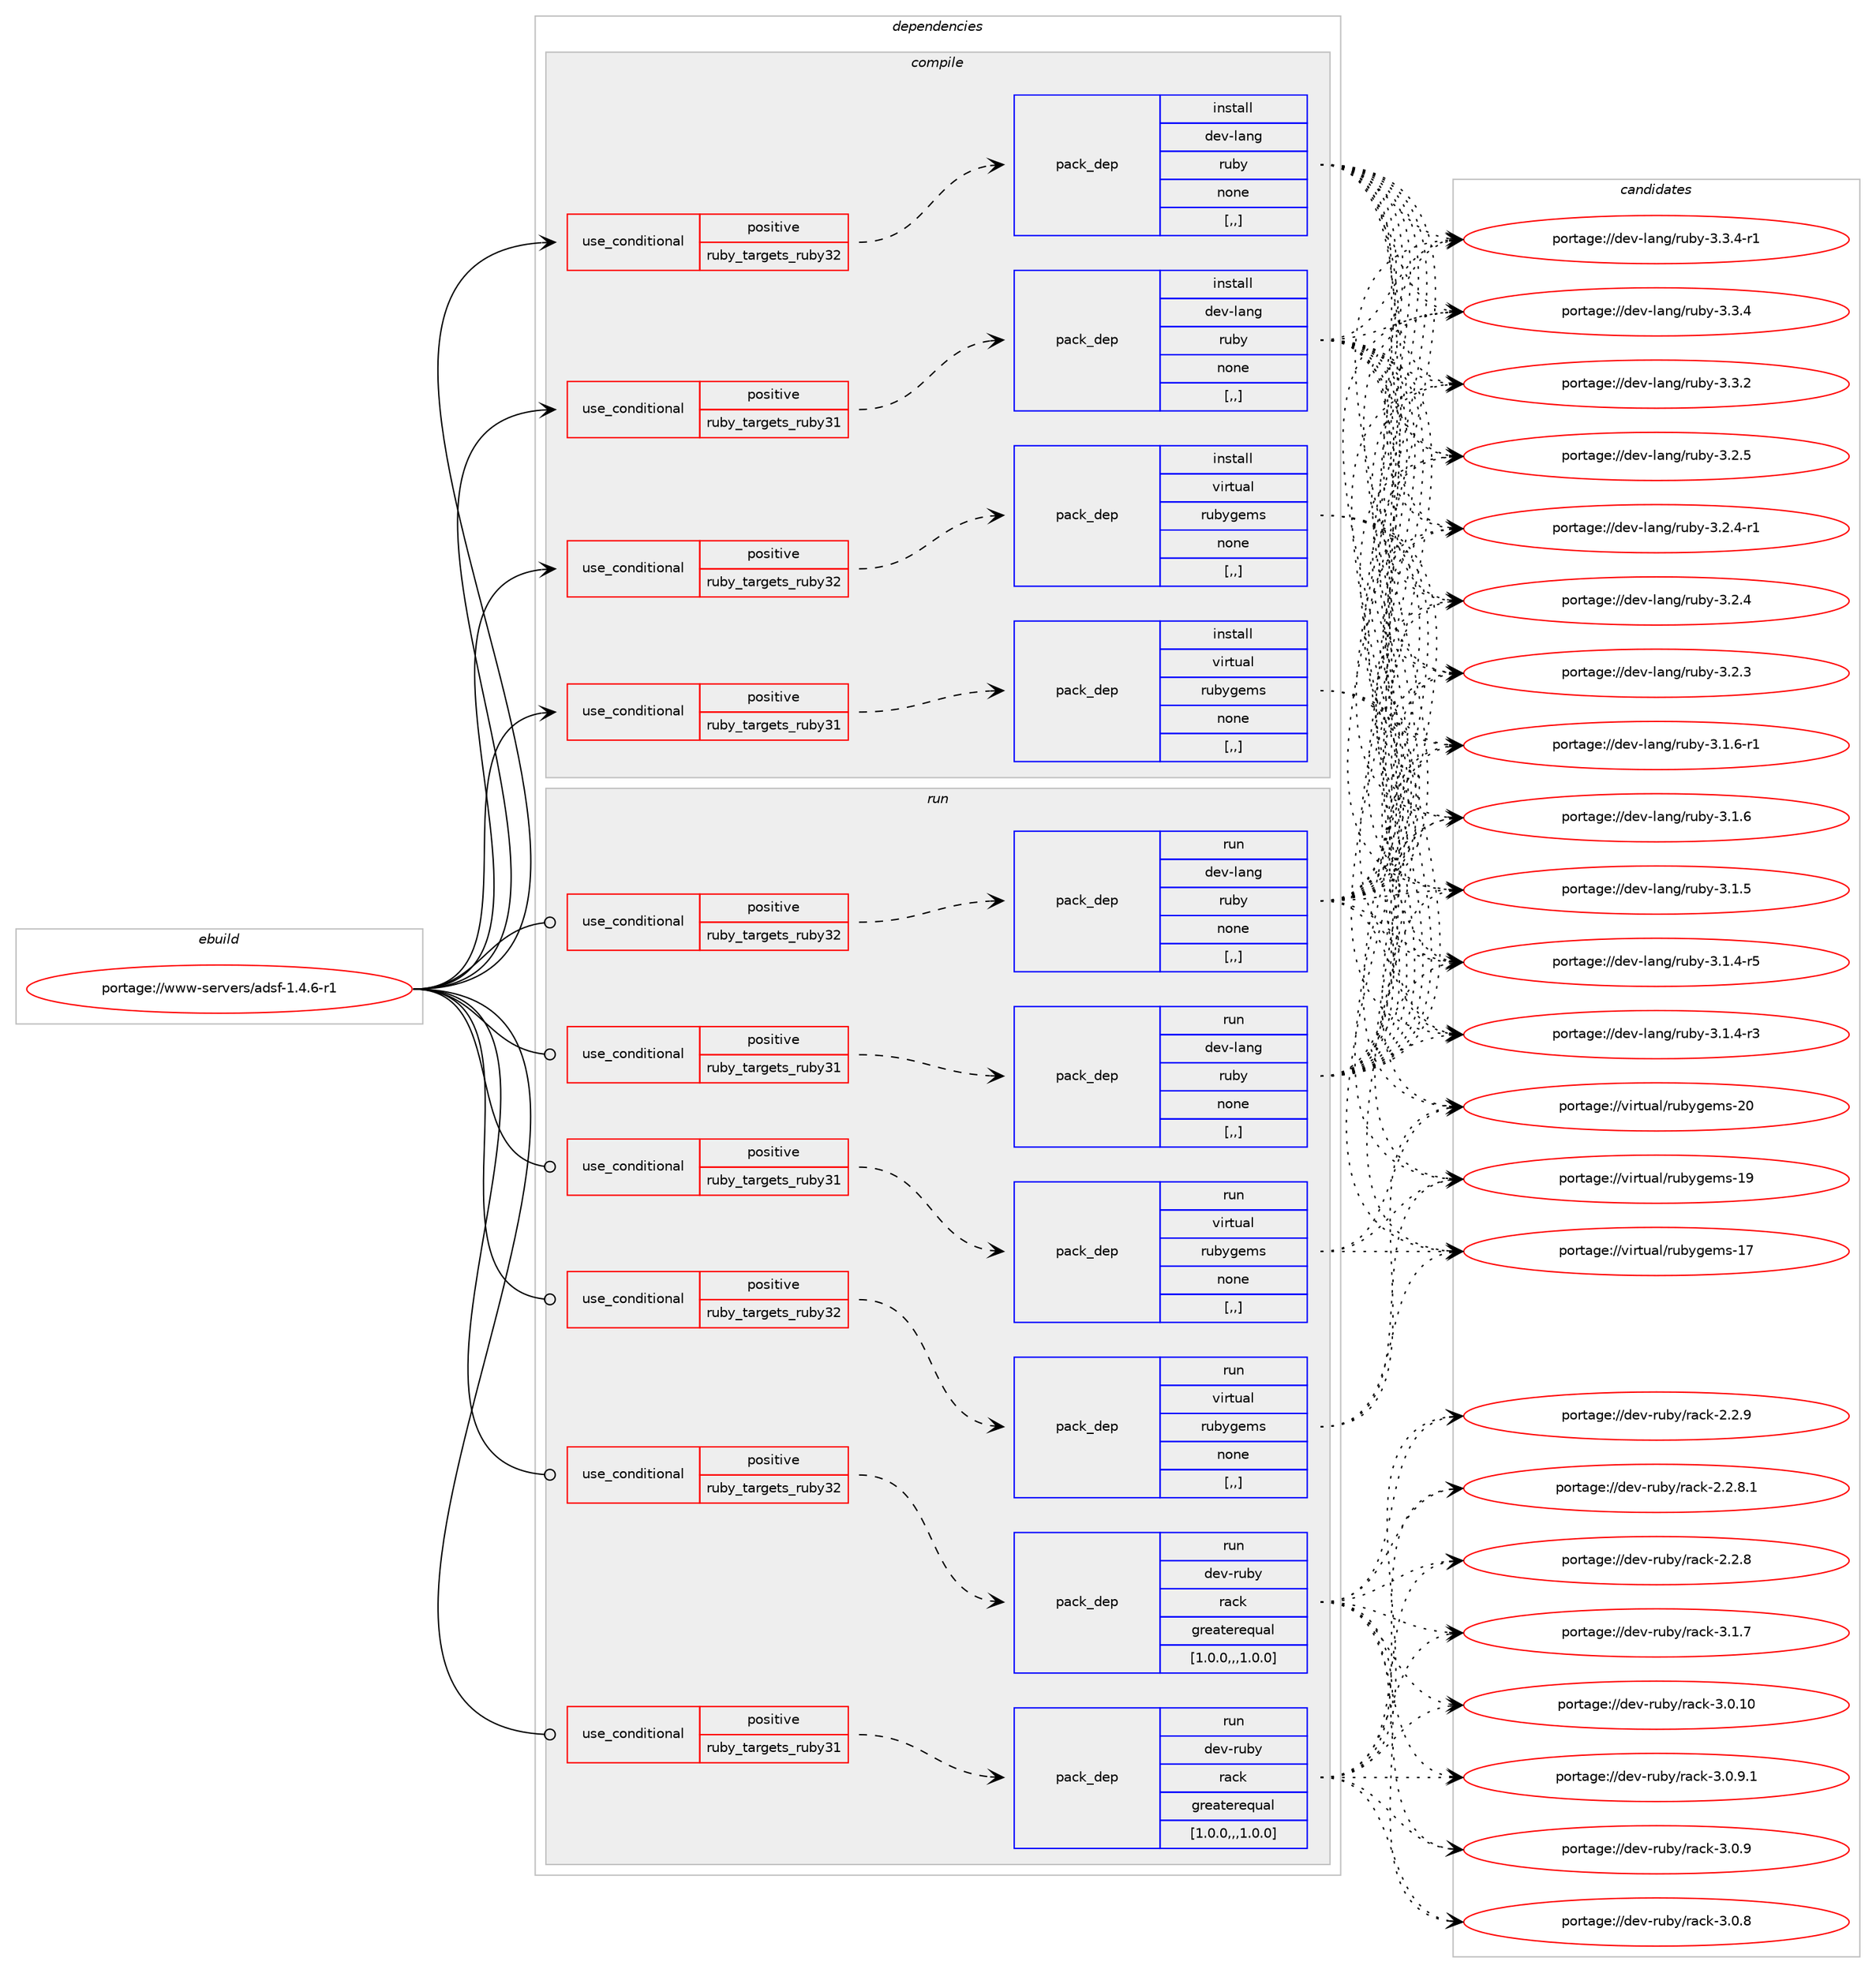 digraph prolog {

# *************
# Graph options
# *************

newrank=true;
concentrate=true;
compound=true;
graph [rankdir=LR,fontname=Helvetica,fontsize=10,ranksep=1.5];#, ranksep=2.5, nodesep=0.2];
edge  [arrowhead=vee];
node  [fontname=Helvetica,fontsize=10];

# **********
# The ebuild
# **********

subgraph cluster_leftcol {
color=gray;
label=<<i>ebuild</i>>;
id [label="portage://www-servers/adsf-1.4.6-r1", color=red, width=4, href="../www-servers/adsf-1.4.6-r1.svg"];
}

# ****************
# The dependencies
# ****************

subgraph cluster_midcol {
color=gray;
label=<<i>dependencies</i>>;
subgraph cluster_compile {
fillcolor="#eeeeee";
style=filled;
label=<<i>compile</i>>;
subgraph cond120440 {
dependency452683 [label=<<TABLE BORDER="0" CELLBORDER="1" CELLSPACING="0" CELLPADDING="4"><TR><TD ROWSPAN="3" CELLPADDING="10">use_conditional</TD></TR><TR><TD>positive</TD></TR><TR><TD>ruby_targets_ruby31</TD></TR></TABLE>>, shape=none, color=red];
subgraph pack328877 {
dependency452684 [label=<<TABLE BORDER="0" CELLBORDER="1" CELLSPACING="0" CELLPADDING="4" WIDTH="220"><TR><TD ROWSPAN="6" CELLPADDING="30">pack_dep</TD></TR><TR><TD WIDTH="110">install</TD></TR><TR><TD>dev-lang</TD></TR><TR><TD>ruby</TD></TR><TR><TD>none</TD></TR><TR><TD>[,,]</TD></TR></TABLE>>, shape=none, color=blue];
}
dependency452683:e -> dependency452684:w [weight=20,style="dashed",arrowhead="vee"];
}
id:e -> dependency452683:w [weight=20,style="solid",arrowhead="vee"];
subgraph cond120441 {
dependency452685 [label=<<TABLE BORDER="0" CELLBORDER="1" CELLSPACING="0" CELLPADDING="4"><TR><TD ROWSPAN="3" CELLPADDING="10">use_conditional</TD></TR><TR><TD>positive</TD></TR><TR><TD>ruby_targets_ruby31</TD></TR></TABLE>>, shape=none, color=red];
subgraph pack328878 {
dependency452686 [label=<<TABLE BORDER="0" CELLBORDER="1" CELLSPACING="0" CELLPADDING="4" WIDTH="220"><TR><TD ROWSPAN="6" CELLPADDING="30">pack_dep</TD></TR><TR><TD WIDTH="110">install</TD></TR><TR><TD>virtual</TD></TR><TR><TD>rubygems</TD></TR><TR><TD>none</TD></TR><TR><TD>[,,]</TD></TR></TABLE>>, shape=none, color=blue];
}
dependency452685:e -> dependency452686:w [weight=20,style="dashed",arrowhead="vee"];
}
id:e -> dependency452685:w [weight=20,style="solid",arrowhead="vee"];
subgraph cond120442 {
dependency452687 [label=<<TABLE BORDER="0" CELLBORDER="1" CELLSPACING="0" CELLPADDING="4"><TR><TD ROWSPAN="3" CELLPADDING="10">use_conditional</TD></TR><TR><TD>positive</TD></TR><TR><TD>ruby_targets_ruby32</TD></TR></TABLE>>, shape=none, color=red];
subgraph pack328879 {
dependency452688 [label=<<TABLE BORDER="0" CELLBORDER="1" CELLSPACING="0" CELLPADDING="4" WIDTH="220"><TR><TD ROWSPAN="6" CELLPADDING="30">pack_dep</TD></TR><TR><TD WIDTH="110">install</TD></TR><TR><TD>dev-lang</TD></TR><TR><TD>ruby</TD></TR><TR><TD>none</TD></TR><TR><TD>[,,]</TD></TR></TABLE>>, shape=none, color=blue];
}
dependency452687:e -> dependency452688:w [weight=20,style="dashed",arrowhead="vee"];
}
id:e -> dependency452687:w [weight=20,style="solid",arrowhead="vee"];
subgraph cond120443 {
dependency452689 [label=<<TABLE BORDER="0" CELLBORDER="1" CELLSPACING="0" CELLPADDING="4"><TR><TD ROWSPAN="3" CELLPADDING="10">use_conditional</TD></TR><TR><TD>positive</TD></TR><TR><TD>ruby_targets_ruby32</TD></TR></TABLE>>, shape=none, color=red];
subgraph pack328880 {
dependency452690 [label=<<TABLE BORDER="0" CELLBORDER="1" CELLSPACING="0" CELLPADDING="4" WIDTH="220"><TR><TD ROWSPAN="6" CELLPADDING="30">pack_dep</TD></TR><TR><TD WIDTH="110">install</TD></TR><TR><TD>virtual</TD></TR><TR><TD>rubygems</TD></TR><TR><TD>none</TD></TR><TR><TD>[,,]</TD></TR></TABLE>>, shape=none, color=blue];
}
dependency452689:e -> dependency452690:w [weight=20,style="dashed",arrowhead="vee"];
}
id:e -> dependency452689:w [weight=20,style="solid",arrowhead="vee"];
}
subgraph cluster_compileandrun {
fillcolor="#eeeeee";
style=filled;
label=<<i>compile and run</i>>;
}
subgraph cluster_run {
fillcolor="#eeeeee";
style=filled;
label=<<i>run</i>>;
subgraph cond120444 {
dependency452691 [label=<<TABLE BORDER="0" CELLBORDER="1" CELLSPACING="0" CELLPADDING="4"><TR><TD ROWSPAN="3" CELLPADDING="10">use_conditional</TD></TR><TR><TD>positive</TD></TR><TR><TD>ruby_targets_ruby31</TD></TR></TABLE>>, shape=none, color=red];
subgraph pack328881 {
dependency452692 [label=<<TABLE BORDER="0" CELLBORDER="1" CELLSPACING="0" CELLPADDING="4" WIDTH="220"><TR><TD ROWSPAN="6" CELLPADDING="30">pack_dep</TD></TR><TR><TD WIDTH="110">run</TD></TR><TR><TD>dev-lang</TD></TR><TR><TD>ruby</TD></TR><TR><TD>none</TD></TR><TR><TD>[,,]</TD></TR></TABLE>>, shape=none, color=blue];
}
dependency452691:e -> dependency452692:w [weight=20,style="dashed",arrowhead="vee"];
}
id:e -> dependency452691:w [weight=20,style="solid",arrowhead="odot"];
subgraph cond120445 {
dependency452693 [label=<<TABLE BORDER="0" CELLBORDER="1" CELLSPACING="0" CELLPADDING="4"><TR><TD ROWSPAN="3" CELLPADDING="10">use_conditional</TD></TR><TR><TD>positive</TD></TR><TR><TD>ruby_targets_ruby31</TD></TR></TABLE>>, shape=none, color=red];
subgraph pack328882 {
dependency452694 [label=<<TABLE BORDER="0" CELLBORDER="1" CELLSPACING="0" CELLPADDING="4" WIDTH="220"><TR><TD ROWSPAN="6" CELLPADDING="30">pack_dep</TD></TR><TR><TD WIDTH="110">run</TD></TR><TR><TD>dev-ruby</TD></TR><TR><TD>rack</TD></TR><TR><TD>greaterequal</TD></TR><TR><TD>[1.0.0,,,1.0.0]</TD></TR></TABLE>>, shape=none, color=blue];
}
dependency452693:e -> dependency452694:w [weight=20,style="dashed",arrowhead="vee"];
}
id:e -> dependency452693:w [weight=20,style="solid",arrowhead="odot"];
subgraph cond120446 {
dependency452695 [label=<<TABLE BORDER="0" CELLBORDER="1" CELLSPACING="0" CELLPADDING="4"><TR><TD ROWSPAN="3" CELLPADDING="10">use_conditional</TD></TR><TR><TD>positive</TD></TR><TR><TD>ruby_targets_ruby31</TD></TR></TABLE>>, shape=none, color=red];
subgraph pack328883 {
dependency452696 [label=<<TABLE BORDER="0" CELLBORDER="1" CELLSPACING="0" CELLPADDING="4" WIDTH="220"><TR><TD ROWSPAN="6" CELLPADDING="30">pack_dep</TD></TR><TR><TD WIDTH="110">run</TD></TR><TR><TD>virtual</TD></TR><TR><TD>rubygems</TD></TR><TR><TD>none</TD></TR><TR><TD>[,,]</TD></TR></TABLE>>, shape=none, color=blue];
}
dependency452695:e -> dependency452696:w [weight=20,style="dashed",arrowhead="vee"];
}
id:e -> dependency452695:w [weight=20,style="solid",arrowhead="odot"];
subgraph cond120447 {
dependency452697 [label=<<TABLE BORDER="0" CELLBORDER="1" CELLSPACING="0" CELLPADDING="4"><TR><TD ROWSPAN="3" CELLPADDING="10">use_conditional</TD></TR><TR><TD>positive</TD></TR><TR><TD>ruby_targets_ruby32</TD></TR></TABLE>>, shape=none, color=red];
subgraph pack328884 {
dependency452698 [label=<<TABLE BORDER="0" CELLBORDER="1" CELLSPACING="0" CELLPADDING="4" WIDTH="220"><TR><TD ROWSPAN="6" CELLPADDING="30">pack_dep</TD></TR><TR><TD WIDTH="110">run</TD></TR><TR><TD>dev-lang</TD></TR><TR><TD>ruby</TD></TR><TR><TD>none</TD></TR><TR><TD>[,,]</TD></TR></TABLE>>, shape=none, color=blue];
}
dependency452697:e -> dependency452698:w [weight=20,style="dashed",arrowhead="vee"];
}
id:e -> dependency452697:w [weight=20,style="solid",arrowhead="odot"];
subgraph cond120448 {
dependency452699 [label=<<TABLE BORDER="0" CELLBORDER="1" CELLSPACING="0" CELLPADDING="4"><TR><TD ROWSPAN="3" CELLPADDING="10">use_conditional</TD></TR><TR><TD>positive</TD></TR><TR><TD>ruby_targets_ruby32</TD></TR></TABLE>>, shape=none, color=red];
subgraph pack328885 {
dependency452700 [label=<<TABLE BORDER="0" CELLBORDER="1" CELLSPACING="0" CELLPADDING="4" WIDTH="220"><TR><TD ROWSPAN="6" CELLPADDING="30">pack_dep</TD></TR><TR><TD WIDTH="110">run</TD></TR><TR><TD>dev-ruby</TD></TR><TR><TD>rack</TD></TR><TR><TD>greaterequal</TD></TR><TR><TD>[1.0.0,,,1.0.0]</TD></TR></TABLE>>, shape=none, color=blue];
}
dependency452699:e -> dependency452700:w [weight=20,style="dashed",arrowhead="vee"];
}
id:e -> dependency452699:w [weight=20,style="solid",arrowhead="odot"];
subgraph cond120449 {
dependency452701 [label=<<TABLE BORDER="0" CELLBORDER="1" CELLSPACING="0" CELLPADDING="4"><TR><TD ROWSPAN="3" CELLPADDING="10">use_conditional</TD></TR><TR><TD>positive</TD></TR><TR><TD>ruby_targets_ruby32</TD></TR></TABLE>>, shape=none, color=red];
subgraph pack328886 {
dependency452702 [label=<<TABLE BORDER="0" CELLBORDER="1" CELLSPACING="0" CELLPADDING="4" WIDTH="220"><TR><TD ROWSPAN="6" CELLPADDING="30">pack_dep</TD></TR><TR><TD WIDTH="110">run</TD></TR><TR><TD>virtual</TD></TR><TR><TD>rubygems</TD></TR><TR><TD>none</TD></TR><TR><TD>[,,]</TD></TR></TABLE>>, shape=none, color=blue];
}
dependency452701:e -> dependency452702:w [weight=20,style="dashed",arrowhead="vee"];
}
id:e -> dependency452701:w [weight=20,style="solid",arrowhead="odot"];
}
}

# **************
# The candidates
# **************

subgraph cluster_choices {
rank=same;
color=gray;
label=<<i>candidates</i>>;

subgraph choice328877 {
color=black;
nodesep=1;
choice100101118451089711010347114117981214551465146524511449 [label="portage://dev-lang/ruby-3.3.4-r1", color=red, width=4,href="../dev-lang/ruby-3.3.4-r1.svg"];
choice10010111845108971101034711411798121455146514652 [label="portage://dev-lang/ruby-3.3.4", color=red, width=4,href="../dev-lang/ruby-3.3.4.svg"];
choice10010111845108971101034711411798121455146514650 [label="portage://dev-lang/ruby-3.3.2", color=red, width=4,href="../dev-lang/ruby-3.3.2.svg"];
choice10010111845108971101034711411798121455146504653 [label="portage://dev-lang/ruby-3.2.5", color=red, width=4,href="../dev-lang/ruby-3.2.5.svg"];
choice100101118451089711010347114117981214551465046524511449 [label="portage://dev-lang/ruby-3.2.4-r1", color=red, width=4,href="../dev-lang/ruby-3.2.4-r1.svg"];
choice10010111845108971101034711411798121455146504652 [label="portage://dev-lang/ruby-3.2.4", color=red, width=4,href="../dev-lang/ruby-3.2.4.svg"];
choice10010111845108971101034711411798121455146504651 [label="portage://dev-lang/ruby-3.2.3", color=red, width=4,href="../dev-lang/ruby-3.2.3.svg"];
choice100101118451089711010347114117981214551464946544511449 [label="portage://dev-lang/ruby-3.1.6-r1", color=red, width=4,href="../dev-lang/ruby-3.1.6-r1.svg"];
choice10010111845108971101034711411798121455146494654 [label="portage://dev-lang/ruby-3.1.6", color=red, width=4,href="../dev-lang/ruby-3.1.6.svg"];
choice10010111845108971101034711411798121455146494653 [label="portage://dev-lang/ruby-3.1.5", color=red, width=4,href="../dev-lang/ruby-3.1.5.svg"];
choice100101118451089711010347114117981214551464946524511453 [label="portage://dev-lang/ruby-3.1.4-r5", color=red, width=4,href="../dev-lang/ruby-3.1.4-r5.svg"];
choice100101118451089711010347114117981214551464946524511451 [label="portage://dev-lang/ruby-3.1.4-r3", color=red, width=4,href="../dev-lang/ruby-3.1.4-r3.svg"];
dependency452684:e -> choice100101118451089711010347114117981214551465146524511449:w [style=dotted,weight="100"];
dependency452684:e -> choice10010111845108971101034711411798121455146514652:w [style=dotted,weight="100"];
dependency452684:e -> choice10010111845108971101034711411798121455146514650:w [style=dotted,weight="100"];
dependency452684:e -> choice10010111845108971101034711411798121455146504653:w [style=dotted,weight="100"];
dependency452684:e -> choice100101118451089711010347114117981214551465046524511449:w [style=dotted,weight="100"];
dependency452684:e -> choice10010111845108971101034711411798121455146504652:w [style=dotted,weight="100"];
dependency452684:e -> choice10010111845108971101034711411798121455146504651:w [style=dotted,weight="100"];
dependency452684:e -> choice100101118451089711010347114117981214551464946544511449:w [style=dotted,weight="100"];
dependency452684:e -> choice10010111845108971101034711411798121455146494654:w [style=dotted,weight="100"];
dependency452684:e -> choice10010111845108971101034711411798121455146494653:w [style=dotted,weight="100"];
dependency452684:e -> choice100101118451089711010347114117981214551464946524511453:w [style=dotted,weight="100"];
dependency452684:e -> choice100101118451089711010347114117981214551464946524511451:w [style=dotted,weight="100"];
}
subgraph choice328878 {
color=black;
nodesep=1;
choice118105114116117971084711411798121103101109115455048 [label="portage://virtual/rubygems-20", color=red, width=4,href="../virtual/rubygems-20.svg"];
choice118105114116117971084711411798121103101109115454957 [label="portage://virtual/rubygems-19", color=red, width=4,href="../virtual/rubygems-19.svg"];
choice118105114116117971084711411798121103101109115454955 [label="portage://virtual/rubygems-17", color=red, width=4,href="../virtual/rubygems-17.svg"];
dependency452686:e -> choice118105114116117971084711411798121103101109115455048:w [style=dotted,weight="100"];
dependency452686:e -> choice118105114116117971084711411798121103101109115454957:w [style=dotted,weight="100"];
dependency452686:e -> choice118105114116117971084711411798121103101109115454955:w [style=dotted,weight="100"];
}
subgraph choice328879 {
color=black;
nodesep=1;
choice100101118451089711010347114117981214551465146524511449 [label="portage://dev-lang/ruby-3.3.4-r1", color=red, width=4,href="../dev-lang/ruby-3.3.4-r1.svg"];
choice10010111845108971101034711411798121455146514652 [label="portage://dev-lang/ruby-3.3.4", color=red, width=4,href="../dev-lang/ruby-3.3.4.svg"];
choice10010111845108971101034711411798121455146514650 [label="portage://dev-lang/ruby-3.3.2", color=red, width=4,href="../dev-lang/ruby-3.3.2.svg"];
choice10010111845108971101034711411798121455146504653 [label="portage://dev-lang/ruby-3.2.5", color=red, width=4,href="../dev-lang/ruby-3.2.5.svg"];
choice100101118451089711010347114117981214551465046524511449 [label="portage://dev-lang/ruby-3.2.4-r1", color=red, width=4,href="../dev-lang/ruby-3.2.4-r1.svg"];
choice10010111845108971101034711411798121455146504652 [label="portage://dev-lang/ruby-3.2.4", color=red, width=4,href="../dev-lang/ruby-3.2.4.svg"];
choice10010111845108971101034711411798121455146504651 [label="portage://dev-lang/ruby-3.2.3", color=red, width=4,href="../dev-lang/ruby-3.2.3.svg"];
choice100101118451089711010347114117981214551464946544511449 [label="portage://dev-lang/ruby-3.1.6-r1", color=red, width=4,href="../dev-lang/ruby-3.1.6-r1.svg"];
choice10010111845108971101034711411798121455146494654 [label="portage://dev-lang/ruby-3.1.6", color=red, width=4,href="../dev-lang/ruby-3.1.6.svg"];
choice10010111845108971101034711411798121455146494653 [label="portage://dev-lang/ruby-3.1.5", color=red, width=4,href="../dev-lang/ruby-3.1.5.svg"];
choice100101118451089711010347114117981214551464946524511453 [label="portage://dev-lang/ruby-3.1.4-r5", color=red, width=4,href="../dev-lang/ruby-3.1.4-r5.svg"];
choice100101118451089711010347114117981214551464946524511451 [label="portage://dev-lang/ruby-3.1.4-r3", color=red, width=4,href="../dev-lang/ruby-3.1.4-r3.svg"];
dependency452688:e -> choice100101118451089711010347114117981214551465146524511449:w [style=dotted,weight="100"];
dependency452688:e -> choice10010111845108971101034711411798121455146514652:w [style=dotted,weight="100"];
dependency452688:e -> choice10010111845108971101034711411798121455146514650:w [style=dotted,weight="100"];
dependency452688:e -> choice10010111845108971101034711411798121455146504653:w [style=dotted,weight="100"];
dependency452688:e -> choice100101118451089711010347114117981214551465046524511449:w [style=dotted,weight="100"];
dependency452688:e -> choice10010111845108971101034711411798121455146504652:w [style=dotted,weight="100"];
dependency452688:e -> choice10010111845108971101034711411798121455146504651:w [style=dotted,weight="100"];
dependency452688:e -> choice100101118451089711010347114117981214551464946544511449:w [style=dotted,weight="100"];
dependency452688:e -> choice10010111845108971101034711411798121455146494654:w [style=dotted,weight="100"];
dependency452688:e -> choice10010111845108971101034711411798121455146494653:w [style=dotted,weight="100"];
dependency452688:e -> choice100101118451089711010347114117981214551464946524511453:w [style=dotted,weight="100"];
dependency452688:e -> choice100101118451089711010347114117981214551464946524511451:w [style=dotted,weight="100"];
}
subgraph choice328880 {
color=black;
nodesep=1;
choice118105114116117971084711411798121103101109115455048 [label="portage://virtual/rubygems-20", color=red, width=4,href="../virtual/rubygems-20.svg"];
choice118105114116117971084711411798121103101109115454957 [label="portage://virtual/rubygems-19", color=red, width=4,href="../virtual/rubygems-19.svg"];
choice118105114116117971084711411798121103101109115454955 [label="portage://virtual/rubygems-17", color=red, width=4,href="../virtual/rubygems-17.svg"];
dependency452690:e -> choice118105114116117971084711411798121103101109115455048:w [style=dotted,weight="100"];
dependency452690:e -> choice118105114116117971084711411798121103101109115454957:w [style=dotted,weight="100"];
dependency452690:e -> choice118105114116117971084711411798121103101109115454955:w [style=dotted,weight="100"];
}
subgraph choice328881 {
color=black;
nodesep=1;
choice100101118451089711010347114117981214551465146524511449 [label="portage://dev-lang/ruby-3.3.4-r1", color=red, width=4,href="../dev-lang/ruby-3.3.4-r1.svg"];
choice10010111845108971101034711411798121455146514652 [label="portage://dev-lang/ruby-3.3.4", color=red, width=4,href="../dev-lang/ruby-3.3.4.svg"];
choice10010111845108971101034711411798121455146514650 [label="portage://dev-lang/ruby-3.3.2", color=red, width=4,href="../dev-lang/ruby-3.3.2.svg"];
choice10010111845108971101034711411798121455146504653 [label="portage://dev-lang/ruby-3.2.5", color=red, width=4,href="../dev-lang/ruby-3.2.5.svg"];
choice100101118451089711010347114117981214551465046524511449 [label="portage://dev-lang/ruby-3.2.4-r1", color=red, width=4,href="../dev-lang/ruby-3.2.4-r1.svg"];
choice10010111845108971101034711411798121455146504652 [label="portage://dev-lang/ruby-3.2.4", color=red, width=4,href="../dev-lang/ruby-3.2.4.svg"];
choice10010111845108971101034711411798121455146504651 [label="portage://dev-lang/ruby-3.2.3", color=red, width=4,href="../dev-lang/ruby-3.2.3.svg"];
choice100101118451089711010347114117981214551464946544511449 [label="portage://dev-lang/ruby-3.1.6-r1", color=red, width=4,href="../dev-lang/ruby-3.1.6-r1.svg"];
choice10010111845108971101034711411798121455146494654 [label="portage://dev-lang/ruby-3.1.6", color=red, width=4,href="../dev-lang/ruby-3.1.6.svg"];
choice10010111845108971101034711411798121455146494653 [label="portage://dev-lang/ruby-3.1.5", color=red, width=4,href="../dev-lang/ruby-3.1.5.svg"];
choice100101118451089711010347114117981214551464946524511453 [label="portage://dev-lang/ruby-3.1.4-r5", color=red, width=4,href="../dev-lang/ruby-3.1.4-r5.svg"];
choice100101118451089711010347114117981214551464946524511451 [label="portage://dev-lang/ruby-3.1.4-r3", color=red, width=4,href="../dev-lang/ruby-3.1.4-r3.svg"];
dependency452692:e -> choice100101118451089711010347114117981214551465146524511449:w [style=dotted,weight="100"];
dependency452692:e -> choice10010111845108971101034711411798121455146514652:w [style=dotted,weight="100"];
dependency452692:e -> choice10010111845108971101034711411798121455146514650:w [style=dotted,weight="100"];
dependency452692:e -> choice10010111845108971101034711411798121455146504653:w [style=dotted,weight="100"];
dependency452692:e -> choice100101118451089711010347114117981214551465046524511449:w [style=dotted,weight="100"];
dependency452692:e -> choice10010111845108971101034711411798121455146504652:w [style=dotted,weight="100"];
dependency452692:e -> choice10010111845108971101034711411798121455146504651:w [style=dotted,weight="100"];
dependency452692:e -> choice100101118451089711010347114117981214551464946544511449:w [style=dotted,weight="100"];
dependency452692:e -> choice10010111845108971101034711411798121455146494654:w [style=dotted,weight="100"];
dependency452692:e -> choice10010111845108971101034711411798121455146494653:w [style=dotted,weight="100"];
dependency452692:e -> choice100101118451089711010347114117981214551464946524511453:w [style=dotted,weight="100"];
dependency452692:e -> choice100101118451089711010347114117981214551464946524511451:w [style=dotted,weight="100"];
}
subgraph choice328882 {
color=black;
nodesep=1;
choice1001011184511411798121471149799107455146494655 [label="portage://dev-ruby/rack-3.1.7", color=red, width=4,href="../dev-ruby/rack-3.1.7.svg"];
choice100101118451141179812147114979910745514648464948 [label="portage://dev-ruby/rack-3.0.10", color=red, width=4,href="../dev-ruby/rack-3.0.10.svg"];
choice10010111845114117981214711497991074551464846574649 [label="portage://dev-ruby/rack-3.0.9.1", color=red, width=4,href="../dev-ruby/rack-3.0.9.1.svg"];
choice1001011184511411798121471149799107455146484657 [label="portage://dev-ruby/rack-3.0.9", color=red, width=4,href="../dev-ruby/rack-3.0.9.svg"];
choice1001011184511411798121471149799107455146484656 [label="portage://dev-ruby/rack-3.0.8", color=red, width=4,href="../dev-ruby/rack-3.0.8.svg"];
choice1001011184511411798121471149799107455046504657 [label="portage://dev-ruby/rack-2.2.9", color=red, width=4,href="../dev-ruby/rack-2.2.9.svg"];
choice10010111845114117981214711497991074550465046564649 [label="portage://dev-ruby/rack-2.2.8.1", color=red, width=4,href="../dev-ruby/rack-2.2.8.1.svg"];
choice1001011184511411798121471149799107455046504656 [label="portage://dev-ruby/rack-2.2.8", color=red, width=4,href="../dev-ruby/rack-2.2.8.svg"];
dependency452694:e -> choice1001011184511411798121471149799107455146494655:w [style=dotted,weight="100"];
dependency452694:e -> choice100101118451141179812147114979910745514648464948:w [style=dotted,weight="100"];
dependency452694:e -> choice10010111845114117981214711497991074551464846574649:w [style=dotted,weight="100"];
dependency452694:e -> choice1001011184511411798121471149799107455146484657:w [style=dotted,weight="100"];
dependency452694:e -> choice1001011184511411798121471149799107455146484656:w [style=dotted,weight="100"];
dependency452694:e -> choice1001011184511411798121471149799107455046504657:w [style=dotted,weight="100"];
dependency452694:e -> choice10010111845114117981214711497991074550465046564649:w [style=dotted,weight="100"];
dependency452694:e -> choice1001011184511411798121471149799107455046504656:w [style=dotted,weight="100"];
}
subgraph choice328883 {
color=black;
nodesep=1;
choice118105114116117971084711411798121103101109115455048 [label="portage://virtual/rubygems-20", color=red, width=4,href="../virtual/rubygems-20.svg"];
choice118105114116117971084711411798121103101109115454957 [label="portage://virtual/rubygems-19", color=red, width=4,href="../virtual/rubygems-19.svg"];
choice118105114116117971084711411798121103101109115454955 [label="portage://virtual/rubygems-17", color=red, width=4,href="../virtual/rubygems-17.svg"];
dependency452696:e -> choice118105114116117971084711411798121103101109115455048:w [style=dotted,weight="100"];
dependency452696:e -> choice118105114116117971084711411798121103101109115454957:w [style=dotted,weight="100"];
dependency452696:e -> choice118105114116117971084711411798121103101109115454955:w [style=dotted,weight="100"];
}
subgraph choice328884 {
color=black;
nodesep=1;
choice100101118451089711010347114117981214551465146524511449 [label="portage://dev-lang/ruby-3.3.4-r1", color=red, width=4,href="../dev-lang/ruby-3.3.4-r1.svg"];
choice10010111845108971101034711411798121455146514652 [label="portage://dev-lang/ruby-3.3.4", color=red, width=4,href="../dev-lang/ruby-3.3.4.svg"];
choice10010111845108971101034711411798121455146514650 [label="portage://dev-lang/ruby-3.3.2", color=red, width=4,href="../dev-lang/ruby-3.3.2.svg"];
choice10010111845108971101034711411798121455146504653 [label="portage://dev-lang/ruby-3.2.5", color=red, width=4,href="../dev-lang/ruby-3.2.5.svg"];
choice100101118451089711010347114117981214551465046524511449 [label="portage://dev-lang/ruby-3.2.4-r1", color=red, width=4,href="../dev-lang/ruby-3.2.4-r1.svg"];
choice10010111845108971101034711411798121455146504652 [label="portage://dev-lang/ruby-3.2.4", color=red, width=4,href="../dev-lang/ruby-3.2.4.svg"];
choice10010111845108971101034711411798121455146504651 [label="portage://dev-lang/ruby-3.2.3", color=red, width=4,href="../dev-lang/ruby-3.2.3.svg"];
choice100101118451089711010347114117981214551464946544511449 [label="portage://dev-lang/ruby-3.1.6-r1", color=red, width=4,href="../dev-lang/ruby-3.1.6-r1.svg"];
choice10010111845108971101034711411798121455146494654 [label="portage://dev-lang/ruby-3.1.6", color=red, width=4,href="../dev-lang/ruby-3.1.6.svg"];
choice10010111845108971101034711411798121455146494653 [label="portage://dev-lang/ruby-3.1.5", color=red, width=4,href="../dev-lang/ruby-3.1.5.svg"];
choice100101118451089711010347114117981214551464946524511453 [label="portage://dev-lang/ruby-3.1.4-r5", color=red, width=4,href="../dev-lang/ruby-3.1.4-r5.svg"];
choice100101118451089711010347114117981214551464946524511451 [label="portage://dev-lang/ruby-3.1.4-r3", color=red, width=4,href="../dev-lang/ruby-3.1.4-r3.svg"];
dependency452698:e -> choice100101118451089711010347114117981214551465146524511449:w [style=dotted,weight="100"];
dependency452698:e -> choice10010111845108971101034711411798121455146514652:w [style=dotted,weight="100"];
dependency452698:e -> choice10010111845108971101034711411798121455146514650:w [style=dotted,weight="100"];
dependency452698:e -> choice10010111845108971101034711411798121455146504653:w [style=dotted,weight="100"];
dependency452698:e -> choice100101118451089711010347114117981214551465046524511449:w [style=dotted,weight="100"];
dependency452698:e -> choice10010111845108971101034711411798121455146504652:w [style=dotted,weight="100"];
dependency452698:e -> choice10010111845108971101034711411798121455146504651:w [style=dotted,weight="100"];
dependency452698:e -> choice100101118451089711010347114117981214551464946544511449:w [style=dotted,weight="100"];
dependency452698:e -> choice10010111845108971101034711411798121455146494654:w [style=dotted,weight="100"];
dependency452698:e -> choice10010111845108971101034711411798121455146494653:w [style=dotted,weight="100"];
dependency452698:e -> choice100101118451089711010347114117981214551464946524511453:w [style=dotted,weight="100"];
dependency452698:e -> choice100101118451089711010347114117981214551464946524511451:w [style=dotted,weight="100"];
}
subgraph choice328885 {
color=black;
nodesep=1;
choice1001011184511411798121471149799107455146494655 [label="portage://dev-ruby/rack-3.1.7", color=red, width=4,href="../dev-ruby/rack-3.1.7.svg"];
choice100101118451141179812147114979910745514648464948 [label="portage://dev-ruby/rack-3.0.10", color=red, width=4,href="../dev-ruby/rack-3.0.10.svg"];
choice10010111845114117981214711497991074551464846574649 [label="portage://dev-ruby/rack-3.0.9.1", color=red, width=4,href="../dev-ruby/rack-3.0.9.1.svg"];
choice1001011184511411798121471149799107455146484657 [label="portage://dev-ruby/rack-3.0.9", color=red, width=4,href="../dev-ruby/rack-3.0.9.svg"];
choice1001011184511411798121471149799107455146484656 [label="portage://dev-ruby/rack-3.0.8", color=red, width=4,href="../dev-ruby/rack-3.0.8.svg"];
choice1001011184511411798121471149799107455046504657 [label="portage://dev-ruby/rack-2.2.9", color=red, width=4,href="../dev-ruby/rack-2.2.9.svg"];
choice10010111845114117981214711497991074550465046564649 [label="portage://dev-ruby/rack-2.2.8.1", color=red, width=4,href="../dev-ruby/rack-2.2.8.1.svg"];
choice1001011184511411798121471149799107455046504656 [label="portage://dev-ruby/rack-2.2.8", color=red, width=4,href="../dev-ruby/rack-2.2.8.svg"];
dependency452700:e -> choice1001011184511411798121471149799107455146494655:w [style=dotted,weight="100"];
dependency452700:e -> choice100101118451141179812147114979910745514648464948:w [style=dotted,weight="100"];
dependency452700:e -> choice10010111845114117981214711497991074551464846574649:w [style=dotted,weight="100"];
dependency452700:e -> choice1001011184511411798121471149799107455146484657:w [style=dotted,weight="100"];
dependency452700:e -> choice1001011184511411798121471149799107455146484656:w [style=dotted,weight="100"];
dependency452700:e -> choice1001011184511411798121471149799107455046504657:w [style=dotted,weight="100"];
dependency452700:e -> choice10010111845114117981214711497991074550465046564649:w [style=dotted,weight="100"];
dependency452700:e -> choice1001011184511411798121471149799107455046504656:w [style=dotted,weight="100"];
}
subgraph choice328886 {
color=black;
nodesep=1;
choice118105114116117971084711411798121103101109115455048 [label="portage://virtual/rubygems-20", color=red, width=4,href="../virtual/rubygems-20.svg"];
choice118105114116117971084711411798121103101109115454957 [label="portage://virtual/rubygems-19", color=red, width=4,href="../virtual/rubygems-19.svg"];
choice118105114116117971084711411798121103101109115454955 [label="portage://virtual/rubygems-17", color=red, width=4,href="../virtual/rubygems-17.svg"];
dependency452702:e -> choice118105114116117971084711411798121103101109115455048:w [style=dotted,weight="100"];
dependency452702:e -> choice118105114116117971084711411798121103101109115454957:w [style=dotted,weight="100"];
dependency452702:e -> choice118105114116117971084711411798121103101109115454955:w [style=dotted,weight="100"];
}
}

}
